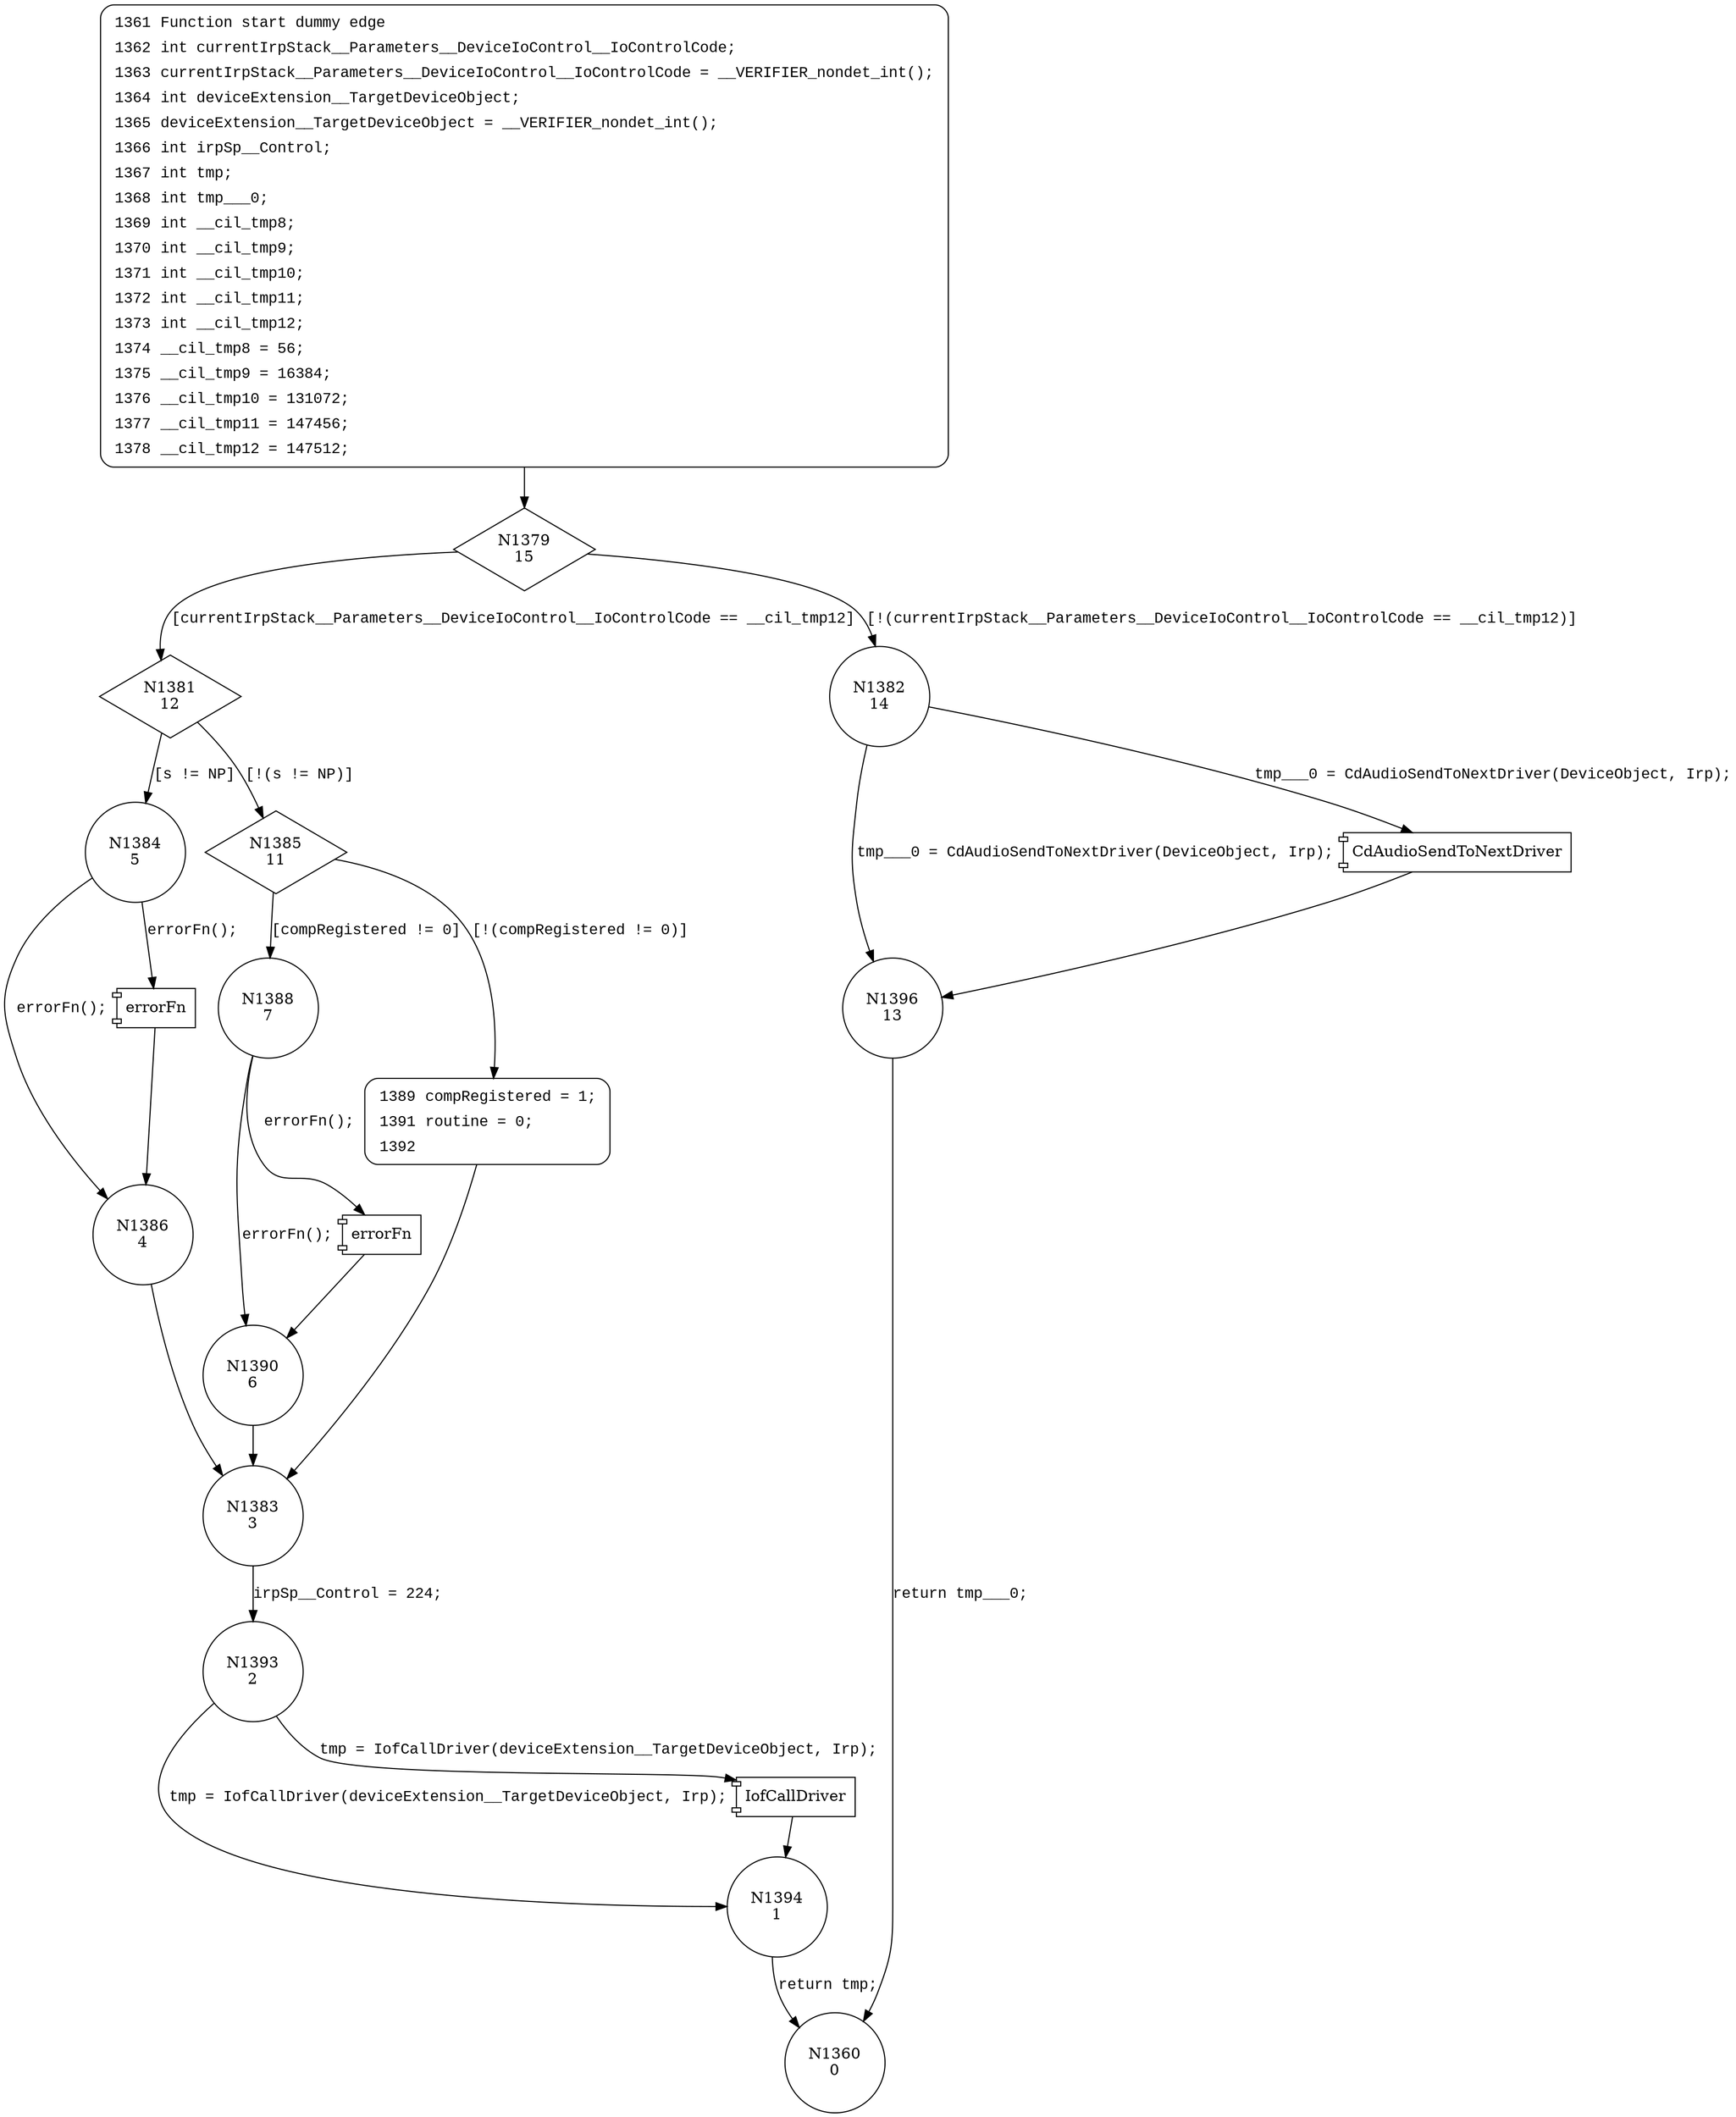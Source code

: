 digraph CdAudioHPCdrDeviceControl {
1379 [shape="diamond" label="N1379\n15"]
1381 [shape="diamond" label="N1381\n12"]
1382 [shape="circle" label="N1382\n14"]
1396 [shape="circle" label="N1396\n13"]
1360 [shape="circle" label="N1360\n0"]
1384 [shape="circle" label="N1384\n5"]
1385 [shape="diamond" label="N1385\n11"]
1388 [shape="circle" label="N1388\n7"]
1389 [shape="circle" label="N1389\n10"]
1383 [shape="circle" label="N1383\n3"]
1393 [shape="circle" label="N1393\n2"]
1394 [shape="circle" label="N1394\n1"]
1390 [shape="circle" label="N1390\n6"]
1386 [shape="circle" label="N1386\n4"]
1361 [style="filled,bold" penwidth="1" fillcolor="white" fontname="Courier New" shape="Mrecord" label=<<table border="0" cellborder="0" cellpadding="3" bgcolor="white"><tr><td align="right">1361</td><td align="left">Function start dummy edge</td></tr><tr><td align="right">1362</td><td align="left">int currentIrpStack__Parameters__DeviceIoControl__IoControlCode;</td></tr><tr><td align="right">1363</td><td align="left">currentIrpStack__Parameters__DeviceIoControl__IoControlCode = __VERIFIER_nondet_int();</td></tr><tr><td align="right">1364</td><td align="left">int deviceExtension__TargetDeviceObject;</td></tr><tr><td align="right">1365</td><td align="left">deviceExtension__TargetDeviceObject = __VERIFIER_nondet_int();</td></tr><tr><td align="right">1366</td><td align="left">int irpSp__Control;</td></tr><tr><td align="right">1367</td><td align="left">int tmp;</td></tr><tr><td align="right">1368</td><td align="left">int tmp___0;</td></tr><tr><td align="right">1369</td><td align="left">int __cil_tmp8;</td></tr><tr><td align="right">1370</td><td align="left">int __cil_tmp9;</td></tr><tr><td align="right">1371</td><td align="left">int __cil_tmp10;</td></tr><tr><td align="right">1372</td><td align="left">int __cil_tmp11;</td></tr><tr><td align="right">1373</td><td align="left">int __cil_tmp12;</td></tr><tr><td align="right">1374</td><td align="left">__cil_tmp8 = 56;</td></tr><tr><td align="right">1375</td><td align="left">__cil_tmp9 = 16384;</td></tr><tr><td align="right">1376</td><td align="left">__cil_tmp10 = 131072;</td></tr><tr><td align="right">1377</td><td align="left">__cil_tmp11 = 147456;</td></tr><tr><td align="right">1378</td><td align="left">__cil_tmp12 = 147512;</td></tr></table>>]
1361 -> 1379[label=""]
1389 [style="filled,bold" penwidth="1" fillcolor="white" fontname="Courier New" shape="Mrecord" label=<<table border="0" cellborder="0" cellpadding="3" bgcolor="white"><tr><td align="right">1389</td><td align="left">compRegistered = 1;</td></tr><tr><td align="right">1391</td><td align="left">routine = 0;</td></tr><tr><td align="right">1392</td><td align="left"></td></tr></table>>]
1389 -> 1383[label=""]
1379 -> 1381 [label="[currentIrpStack__Parameters__DeviceIoControl__IoControlCode == __cil_tmp12]" fontname="Courier New"]
1379 -> 1382 [label="[!(currentIrpStack__Parameters__DeviceIoControl__IoControlCode == __cil_tmp12)]" fontname="Courier New"]
100022 [shape="component" label="CdAudioSendToNextDriver"]
1382 -> 100022 [label="tmp___0 = CdAudioSendToNextDriver(DeviceObject, Irp);" fontname="Courier New"]
100022 -> 1396 [label="" fontname="Courier New"]
1382 -> 1396 [label="tmp___0 = CdAudioSendToNextDriver(DeviceObject, Irp);" fontname="Courier New"]
1396 -> 1360 [label="return tmp___0;" fontname="Courier New"]
1381 -> 1384 [label="[s != NP]" fontname="Courier New"]
1381 -> 1385 [label="[!(s != NP)]" fontname="Courier New"]
1385 -> 1388 [label="[compRegistered != 0]" fontname="Courier New"]
1385 -> 1389 [label="[!(compRegistered != 0)]" fontname="Courier New"]
1383 -> 1393 [label="irpSp__Control = 224;" fontname="Courier New"]
100023 [shape="component" label="IofCallDriver"]
1393 -> 100023 [label="tmp = IofCallDriver(deviceExtension__TargetDeviceObject, Irp);" fontname="Courier New"]
100023 -> 1394 [label="" fontname="Courier New"]
1393 -> 1394 [label="tmp = IofCallDriver(deviceExtension__TargetDeviceObject, Irp);" fontname="Courier New"]
1394 -> 1360 [label="return tmp;" fontname="Courier New"]
100024 [shape="component" label="errorFn"]
1388 -> 100024 [label="errorFn();" fontname="Courier New"]
100024 -> 1390 [label="" fontname="Courier New"]
1388 -> 1390 [label="errorFn();" fontname="Courier New"]
1390 -> 1383 [label="" fontname="Courier New"]
100025 [shape="component" label="errorFn"]
1384 -> 100025 [label="errorFn();" fontname="Courier New"]
100025 -> 1386 [label="" fontname="Courier New"]
1384 -> 1386 [label="errorFn();" fontname="Courier New"]
1386 -> 1383 [label="" fontname="Courier New"]
}